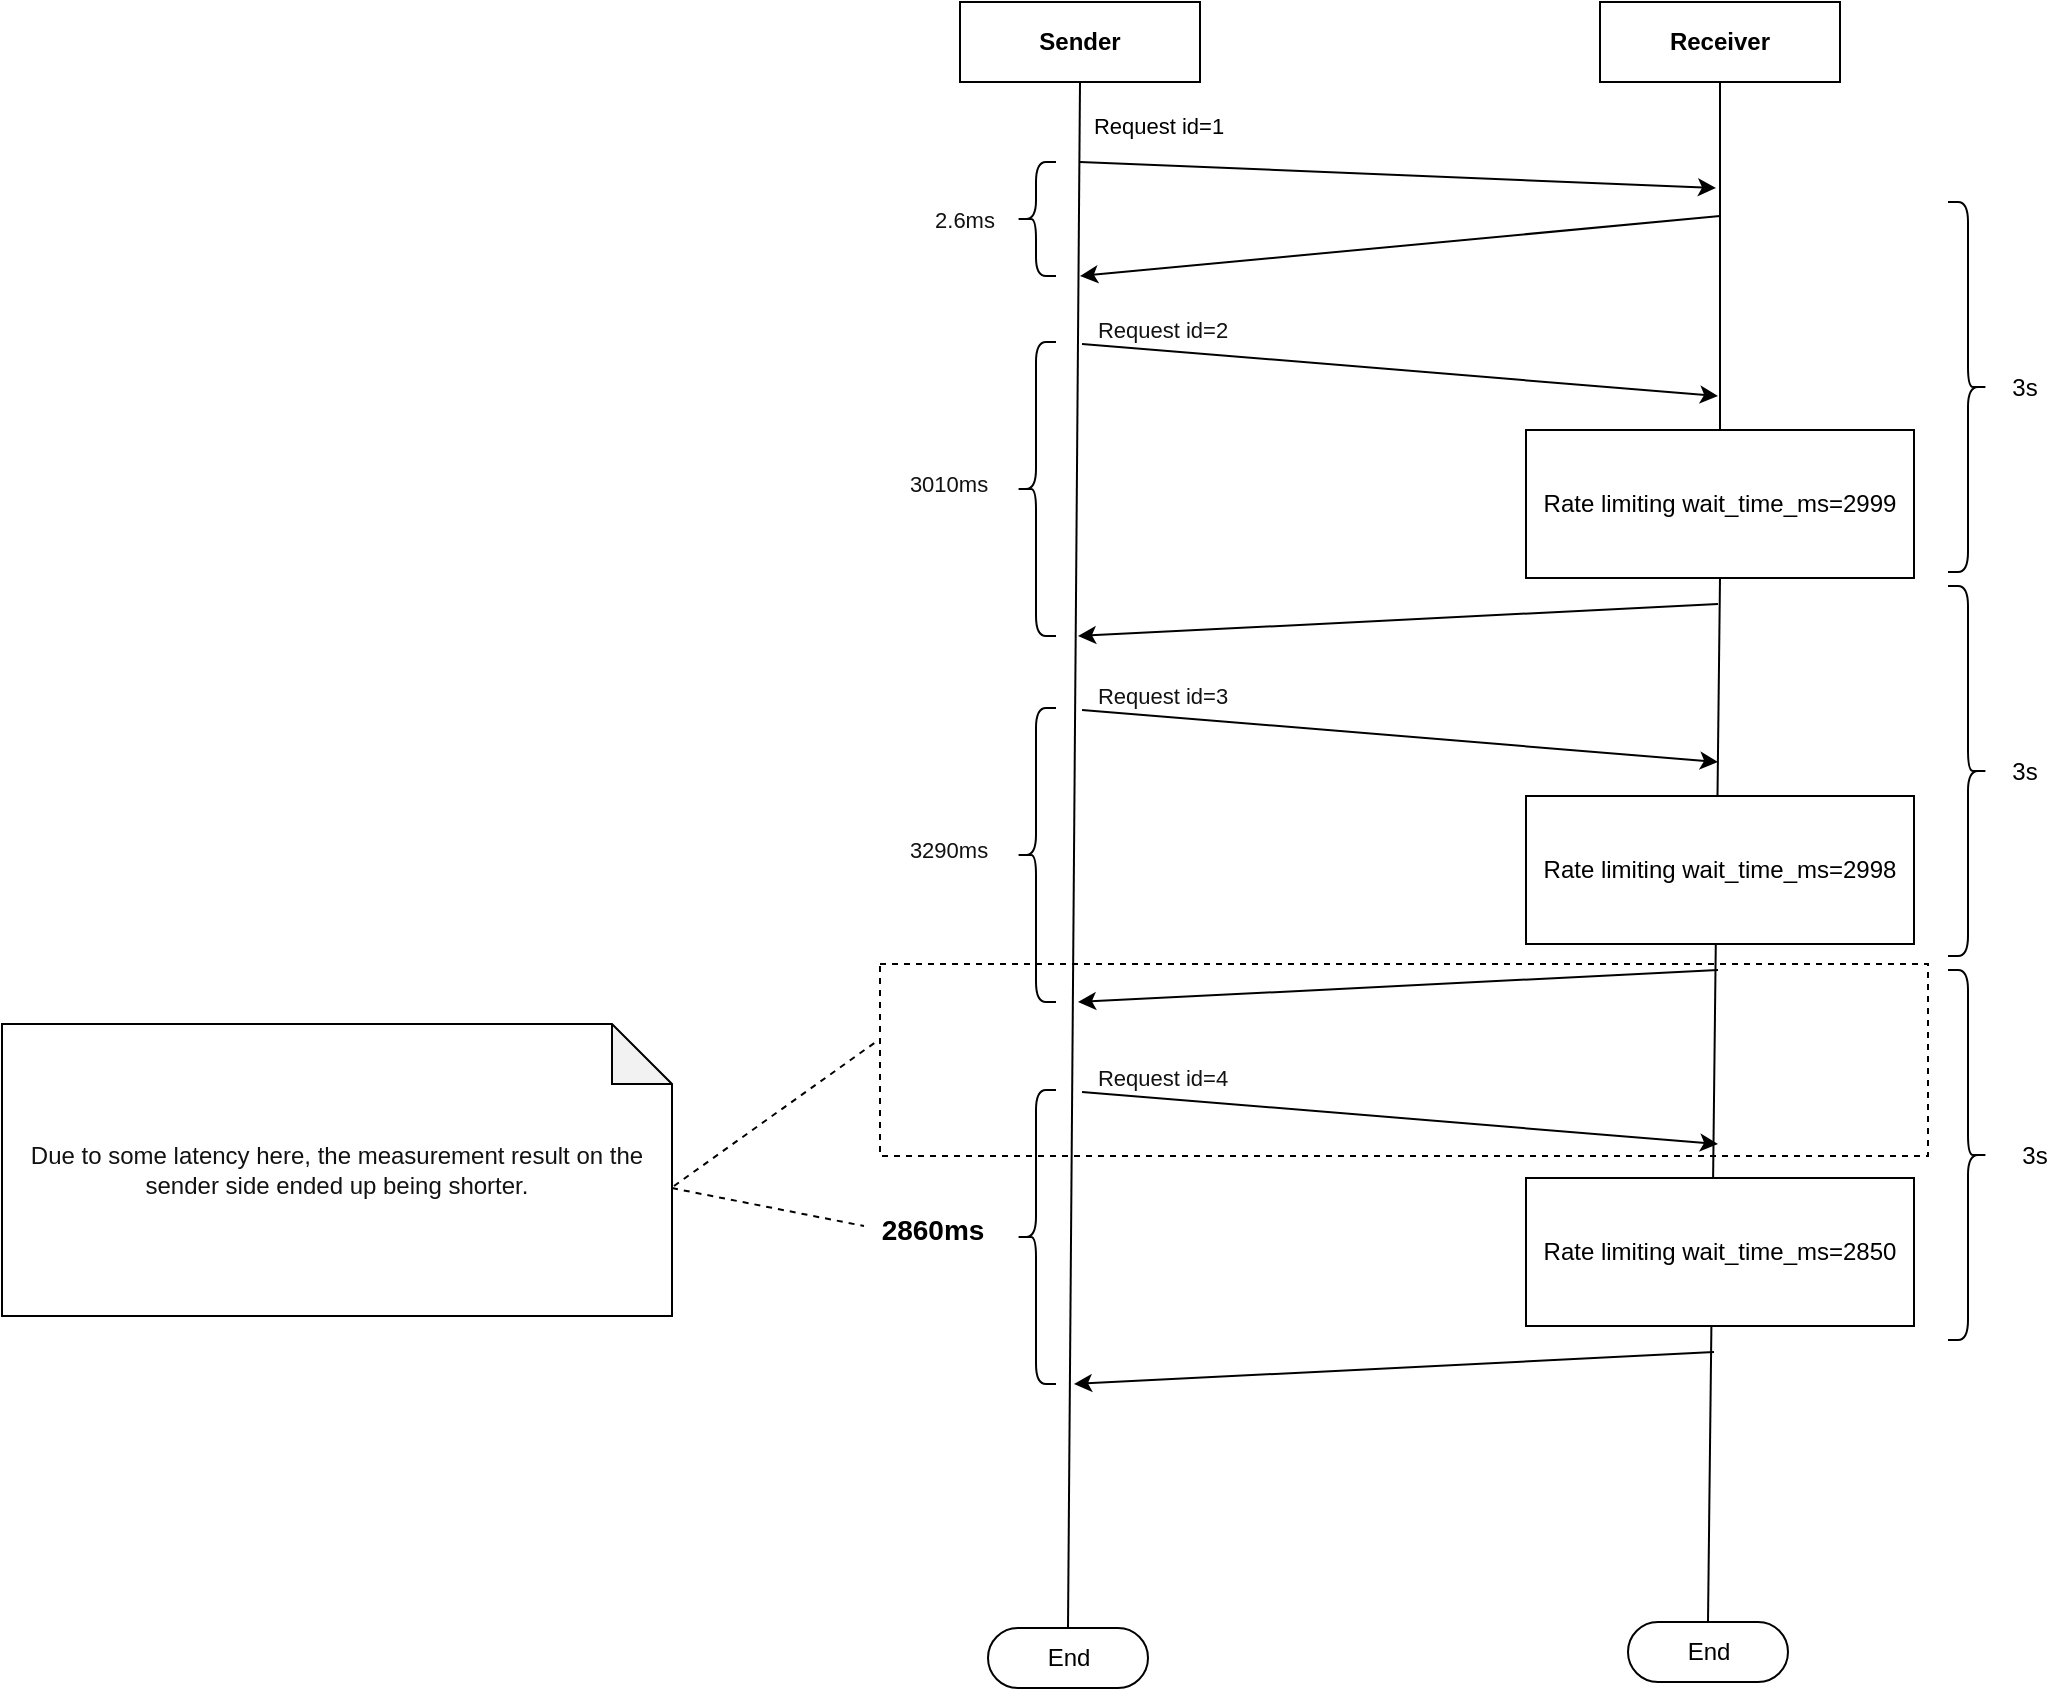 <mxfile>
    <diagram id="T8pmpTCMuDaPm9wjzUCa" name="Page-1">
        <mxGraphModel dx="2462" dy="1612" grid="0" gridSize="10" guides="1" tooltips="1" connect="1" arrows="1" fold="1" page="0" pageScale="1" pageWidth="827" pageHeight="1169" background="none" math="0" shadow="0">
            <root>
                <mxCell id="0"/>
                <mxCell id="1" parent="0"/>
                <mxCell id="147" value="Sender" style="rounded=0;whiteSpace=wrap;html=1;fontStyle=1" parent="1" vertex="1">
                    <mxGeometry x="161" y="120" width="120" height="40" as="geometry"/>
                </mxCell>
                <mxCell id="148" value="Receiver" style="rounded=0;whiteSpace=wrap;html=1;fontStyle=1" parent="1" vertex="1">
                    <mxGeometry x="481" y="120" width="120" height="40" as="geometry"/>
                </mxCell>
                <mxCell id="149" value="" style="endArrow=none;html=1;entryX=0.5;entryY=1;entryDx=0;entryDy=0;exitX=0.5;exitY=0.5;exitDx=0;exitDy=-15;exitPerimeter=0;" parent="1" source="192" target="147" edge="1">
                    <mxGeometry width="50" height="50" relative="1" as="geometry">
                        <mxPoint x="220" y="720" as="sourcePoint"/>
                        <mxPoint x="270" y="430" as="targetPoint"/>
                    </mxGeometry>
                </mxCell>
                <mxCell id="150" value="" style="endArrow=none;html=1;entryX=0.5;entryY=1;entryDx=0;entryDy=0;exitX=0.5;exitY=0.5;exitDx=0;exitDy=-15;exitPerimeter=0;" parent="1" source="221" target="148" edge="1">
                    <mxGeometry width="50" height="50" relative="1" as="geometry">
                        <mxPoint x="540" y="720" as="sourcePoint"/>
                        <mxPoint x="539.5" y="320" as="targetPoint"/>
                    </mxGeometry>
                </mxCell>
                <mxCell id="192" value="End" style="html=1;dashed=0;whitespace=wrap;shape=mxgraph.dfd.start" parent="1" vertex="1">
                    <mxGeometry x="175" y="933" width="80" height="30" as="geometry"/>
                </mxCell>
                <mxCell id="193" value="End" style="html=1;dashed=0;whitespace=wrap;shape=mxgraph.dfd.start" parent="1" vertex="1">
                    <mxGeometry x="495" y="930" width="80" height="30" as="geometry"/>
                </mxCell>
                <mxCell id="210" value="" style="endArrow=classic;html=1;" parent="1" edge="1">
                    <mxGeometry width="50" height="50" relative="1" as="geometry">
                        <mxPoint x="221" y="200" as="sourcePoint"/>
                        <mxPoint x="539" y="213" as="targetPoint"/>
                    </mxGeometry>
                </mxCell>
                <mxCell id="248" value="Request id=1" style="edgeLabel;html=1;align=center;verticalAlign=middle;resizable=0;points=[];" vertex="1" connectable="0" parent="210">
                    <mxGeometry x="-0.765" y="4" relative="1" as="geometry">
                        <mxPoint x="1" y="-16" as="offset"/>
                    </mxGeometry>
                </mxCell>
                <mxCell id="213" value="" style="endArrow=classic;html=1;" parent="1" edge="1">
                    <mxGeometry width="50" height="50" relative="1" as="geometry">
                        <mxPoint x="541" y="227" as="sourcePoint"/>
                        <mxPoint x="221" y="257" as="targetPoint"/>
                    </mxGeometry>
                </mxCell>
                <mxCell id="239" value="" style="shape=curlyBracket;whiteSpace=wrap;html=1;rounded=1;labelPosition=left;verticalLabelPosition=middle;align=right;verticalAlign=middle;" parent="1" vertex="1">
                    <mxGeometry x="189" y="200" width="20" height="57" as="geometry"/>
                </mxCell>
                <mxCell id="244" value="" style="endArrow=classic;html=1;" parent="1" edge="1">
                    <mxGeometry width="50" height="50" relative="1" as="geometry">
                        <mxPoint x="222" y="291" as="sourcePoint"/>
                        <mxPoint x="540" y="317" as="targetPoint"/>
                    </mxGeometry>
                </mxCell>
                <mxCell id="249" value="&lt;font color=&quot;#121212&quot;&gt;Request id=2&lt;/font&gt;" style="edgeLabel;html=1;align=center;verticalAlign=middle;resizable=0;points=[];" vertex="1" connectable="0" parent="244">
                    <mxGeometry x="-0.77" y="2" relative="1" as="geometry">
                        <mxPoint x="3" y="-8" as="offset"/>
                    </mxGeometry>
                </mxCell>
                <mxCell id="246" value="" style="endArrow=classic;html=1;" parent="1" edge="1">
                    <mxGeometry width="50" height="50" relative="1" as="geometry">
                        <mxPoint x="540" y="421" as="sourcePoint"/>
                        <mxPoint x="220" y="437" as="targetPoint"/>
                    </mxGeometry>
                </mxCell>
                <mxCell id="252" value="" style="shape=curlyBracket;whiteSpace=wrap;html=1;rounded=1;labelPosition=left;verticalLabelPosition=middle;align=right;verticalAlign=middle;" vertex="1" parent="1">
                    <mxGeometry x="189" y="290" width="20" height="147" as="geometry"/>
                </mxCell>
                <mxCell id="253" value="" style="endArrow=none;html=1;entryX=0.5;entryY=1;entryDx=0;entryDy=0;exitX=0.5;exitY=0.5;exitDx=0;exitDy=-15;exitPerimeter=0;" edge="1" parent="1" source="193" target="221">
                    <mxGeometry width="50" height="50" relative="1" as="geometry">
                        <mxPoint x="540" y="1130" as="sourcePoint"/>
                        <mxPoint x="541" y="160" as="targetPoint"/>
                    </mxGeometry>
                </mxCell>
                <mxCell id="221" value="Rate limiting wait_time_ms=2999" style="rounded=0;whiteSpace=wrap;html=1;" parent="1" vertex="1">
                    <mxGeometry x="444" y="334" width="194" height="74" as="geometry"/>
                </mxCell>
                <mxCell id="254" value="&lt;font color=&quot;#121212&quot;&gt;3010ms&lt;/font&gt;" style="edgeLabel;html=1;align=center;verticalAlign=middle;resizable=0;points=[];" vertex="1" connectable="0" parent="1">
                    <mxGeometry x="155.0" y="361.002" as="geometry"/>
                </mxCell>
                <mxCell id="255" value="&lt;font color=&quot;#121212&quot;&gt;2.6ms&lt;/font&gt;" style="edgeLabel;html=1;align=center;verticalAlign=middle;resizable=0;points=[];" vertex="1" connectable="0" parent="1">
                    <mxGeometry x="153.0" y="371.002" as="geometry">
                        <mxPoint x="10" y="-142" as="offset"/>
                    </mxGeometry>
                </mxCell>
                <mxCell id="256" value="" style="endArrow=classic;html=1;" edge="1" parent="1">
                    <mxGeometry width="50" height="50" relative="1" as="geometry">
                        <mxPoint x="222" y="474" as="sourcePoint"/>
                        <mxPoint x="540" y="500" as="targetPoint"/>
                    </mxGeometry>
                </mxCell>
                <mxCell id="257" value="&lt;font color=&quot;#121212&quot;&gt;Request id=3&lt;/font&gt;" style="edgeLabel;html=1;align=center;verticalAlign=middle;resizable=0;points=[];" vertex="1" connectable="0" parent="256">
                    <mxGeometry x="-0.77" y="2" relative="1" as="geometry">
                        <mxPoint x="3" y="-8" as="offset"/>
                    </mxGeometry>
                </mxCell>
                <mxCell id="258" value="" style="endArrow=classic;html=1;" edge="1" parent="1">
                    <mxGeometry width="50" height="50" relative="1" as="geometry">
                        <mxPoint x="540" y="604" as="sourcePoint"/>
                        <mxPoint x="220" y="620" as="targetPoint"/>
                    </mxGeometry>
                </mxCell>
                <mxCell id="259" value="" style="shape=curlyBracket;whiteSpace=wrap;html=1;rounded=1;labelPosition=left;verticalLabelPosition=middle;align=right;verticalAlign=middle;" vertex="1" parent="1">
                    <mxGeometry x="189" y="473" width="20" height="147" as="geometry"/>
                </mxCell>
                <mxCell id="260" value="Rate limiting wait_time_ms=2998" style="rounded=0;whiteSpace=wrap;html=1;" vertex="1" parent="1">
                    <mxGeometry x="444" y="517" width="194" height="74" as="geometry"/>
                </mxCell>
                <mxCell id="261" value="&lt;font color=&quot;#121212&quot;&gt;3290ms&lt;/font&gt;" style="edgeLabel;html=1;align=center;verticalAlign=middle;resizable=0;points=[];" vertex="1" connectable="0" parent="1">
                    <mxGeometry x="155.0" y="544.002" as="geometry"/>
                </mxCell>
                <mxCell id="263" value="" style="endArrow=classic;html=1;" edge="1" parent="1">
                    <mxGeometry width="50" height="50" relative="1" as="geometry">
                        <mxPoint x="222" y="665" as="sourcePoint"/>
                        <mxPoint x="540" y="691" as="targetPoint"/>
                    </mxGeometry>
                </mxCell>
                <mxCell id="264" value="&lt;font color=&quot;#121212&quot;&gt;Request id=4&lt;/font&gt;" style="edgeLabel;html=1;align=center;verticalAlign=middle;resizable=0;points=[];" vertex="1" connectable="0" parent="263">
                    <mxGeometry x="-0.77" y="2" relative="1" as="geometry">
                        <mxPoint x="3" y="-8" as="offset"/>
                    </mxGeometry>
                </mxCell>
                <mxCell id="265" value="" style="endArrow=classic;html=1;" edge="1" parent="1">
                    <mxGeometry width="50" height="50" relative="1" as="geometry">
                        <mxPoint x="538" y="795" as="sourcePoint"/>
                        <mxPoint x="218" y="811" as="targetPoint"/>
                    </mxGeometry>
                </mxCell>
                <mxCell id="266" value="" style="shape=curlyBracket;whiteSpace=wrap;html=1;rounded=1;labelPosition=left;verticalLabelPosition=middle;align=right;verticalAlign=middle;" vertex="1" parent="1">
                    <mxGeometry x="189" y="664" width="20" height="147" as="geometry"/>
                </mxCell>
                <mxCell id="267" value="Rate limiting wait_time_ms=2850" style="rounded=0;whiteSpace=wrap;html=1;" vertex="1" parent="1">
                    <mxGeometry x="444" y="708" width="194" height="74" as="geometry"/>
                </mxCell>
                <mxCell id="268" value="&lt;font style=&quot;color: light-dark(rgb(0, 0, 0), rgb(255, 51, 51));&quot;&gt;2860ms&lt;/font&gt;" style="edgeLabel;html=1;align=center;verticalAlign=middle;resizable=0;points=[];fontStyle=1;fontColor=light-dark(#000000,#FF3333);fontSize=14;" vertex="1" connectable="0" parent="1">
                    <mxGeometry x="155.0" y="735.002" as="geometry">
                        <mxPoint x="-8" y="-1" as="offset"/>
                    </mxGeometry>
                </mxCell>
                <mxCell id="269" value="" style="shape=curlyBracket;whiteSpace=wrap;html=1;rounded=1;labelPosition=left;verticalLabelPosition=middle;align=right;verticalAlign=middle;rotation=-180;" vertex="1" parent="1">
                    <mxGeometry x="655" y="220" width="20" height="185" as="geometry"/>
                </mxCell>
                <mxCell id="270" value="" style="shape=curlyBracket;whiteSpace=wrap;html=1;rounded=1;labelPosition=left;verticalLabelPosition=middle;align=right;verticalAlign=middle;rotation=-180;" vertex="1" parent="1">
                    <mxGeometry x="655" y="412" width="20" height="185" as="geometry"/>
                </mxCell>
                <mxCell id="271" value="" style="shape=curlyBracket;whiteSpace=wrap;html=1;rounded=1;labelPosition=left;verticalLabelPosition=middle;align=right;verticalAlign=middle;rotation=-180;" vertex="1" parent="1">
                    <mxGeometry x="655" y="604" width="20" height="185" as="geometry"/>
                </mxCell>
                <mxCell id="273" value="3s" style="text;html=1;align=center;verticalAlign=middle;resizable=0;points=[];autosize=1;strokeColor=none;fillColor=none;" vertex="1" parent="1">
                    <mxGeometry x="677" y="299.5" width="31" height="26" as="geometry"/>
                </mxCell>
                <mxCell id="274" value="3s" style="text;html=1;align=center;verticalAlign=middle;resizable=0;points=[];autosize=1;strokeColor=none;fillColor=none;" vertex="1" parent="1">
                    <mxGeometry x="677" y="491.5" width="31" height="26" as="geometry"/>
                </mxCell>
                <mxCell id="275" value="3s" style="text;html=1;align=center;verticalAlign=middle;resizable=0;points=[];autosize=1;strokeColor=none;fillColor=none;" vertex="1" parent="1">
                    <mxGeometry x="682" y="683.5" width="31" height="26" as="geometry"/>
                </mxCell>
                <mxCell id="277" value="" style="rounded=0;whiteSpace=wrap;html=1;dashed=1;fillColor=none;strokeColor=light-dark(#000000,#FF3333);" vertex="1" parent="1">
                    <mxGeometry x="121" y="601" width="524" height="96" as="geometry"/>
                </mxCell>
                <mxCell id="279" value="&lt;font color=&quot;#121212&quot;&gt;Due to some latency here, the measurement result on the sender side ended up being shorter.&lt;/font&gt;" style="shape=note;whiteSpace=wrap;html=1;backgroundOutline=1;darkOpacity=0.05;" vertex="1" parent="1">
                    <mxGeometry x="-318" y="631" width="335" height="146" as="geometry"/>
                </mxCell>
                <mxCell id="280" value="" style="endArrow=none;dashed=1;html=1;entryX=-0.004;entryY=0.406;entryDx=0;entryDy=0;entryPerimeter=0;" edge="1" parent="1" target="277">
                    <mxGeometry width="50" height="50" relative="1" as="geometry">
                        <mxPoint x="18" y="712" as="sourcePoint"/>
                        <mxPoint x="-157" y="442" as="targetPoint"/>
                    </mxGeometry>
                </mxCell>
                <mxCell id="281" value="" style="endArrow=none;dashed=1;html=1;exitX=1;exitY=0.562;exitDx=0;exitDy=0;exitPerimeter=0;" edge="1" parent="1" source="279">
                    <mxGeometry width="50" height="50" relative="1" as="geometry">
                        <mxPoint x="28" y="722" as="sourcePoint"/>
                        <mxPoint x="113" y="732" as="targetPoint"/>
                    </mxGeometry>
                </mxCell>
            </root>
        </mxGraphModel>
    </diagram>
</mxfile>
